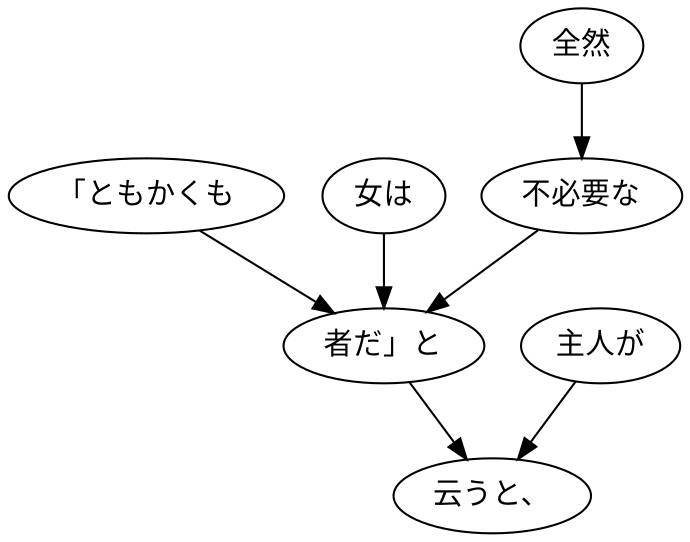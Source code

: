 digraph graph7853 {
	node0 [label="「ともかくも"];
	node1 [label="女は"];
	node2 [label="全然"];
	node3 [label="不必要な"];
	node4 [label="者だ」と"];
	node5 [label="主人が"];
	node6 [label="云うと、"];
	node0 -> node4;
	node1 -> node4;
	node2 -> node3;
	node3 -> node4;
	node4 -> node6;
	node5 -> node6;
}
